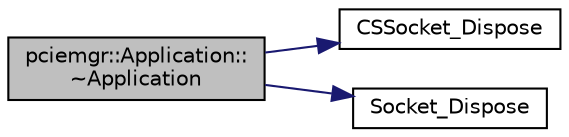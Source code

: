 digraph "pciemgr::Application::~Application"
{
 // LATEX_PDF_SIZE
  edge [fontname="Helvetica",fontsize="10",labelfontname="Helvetica",labelfontsize="10"];
  node [fontname="Helvetica",fontsize="10",shape=record];
  rankdir="LR";
  Node1 [label="pciemgr::Application::\l~Application",height=0.2,width=0.4,color="black", fillcolor="grey75", style="filled", fontcolor="black",tooltip=" "];
  Node1 -> Node2 [color="midnightblue",fontsize="10",style="solid",fontname="Helvetica"];
  Node2 [label="CSSocket_Dispose",height=0.2,width=0.4,color="black", fillcolor="white", style="filled",URL="$_c_s_socket_8h.html#ac7ed21ef4c6518326e2c3cea05f505e8",tooltip=" "];
  Node1 -> Node3 [color="midnightblue",fontsize="10",style="solid",fontname="Helvetica"];
  Node3 [label="Socket_Dispose",height=0.2,width=0.4,color="black", fillcolor="white", style="filled",URL="$_c_s_socket_8h.html#a78b548d31f2434454ee2ceaeefcc9264",tooltip=" "];
}
